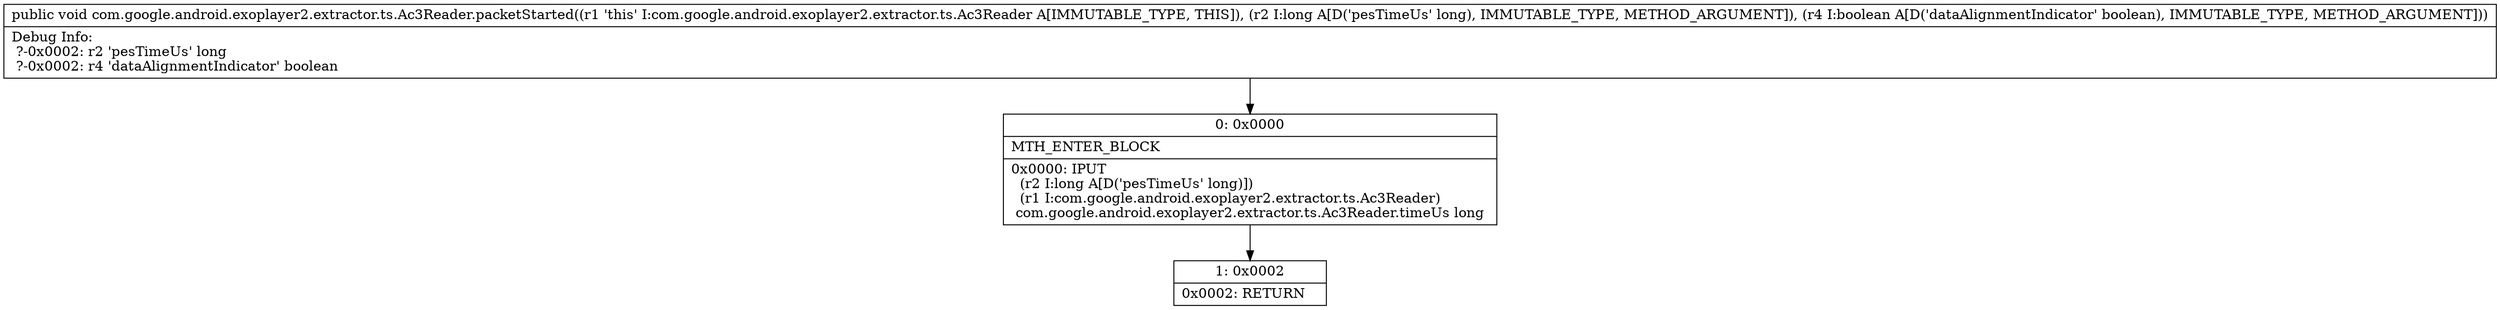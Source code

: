 digraph "CFG forcom.google.android.exoplayer2.extractor.ts.Ac3Reader.packetStarted(JZ)V" {
Node_0 [shape=record,label="{0\:\ 0x0000|MTH_ENTER_BLOCK\l|0x0000: IPUT  \l  (r2 I:long A[D('pesTimeUs' long)])\l  (r1 I:com.google.android.exoplayer2.extractor.ts.Ac3Reader)\l com.google.android.exoplayer2.extractor.ts.Ac3Reader.timeUs long \l}"];
Node_1 [shape=record,label="{1\:\ 0x0002|0x0002: RETURN   \l}"];
MethodNode[shape=record,label="{public void com.google.android.exoplayer2.extractor.ts.Ac3Reader.packetStarted((r1 'this' I:com.google.android.exoplayer2.extractor.ts.Ac3Reader A[IMMUTABLE_TYPE, THIS]), (r2 I:long A[D('pesTimeUs' long), IMMUTABLE_TYPE, METHOD_ARGUMENT]), (r4 I:boolean A[D('dataAlignmentIndicator' boolean), IMMUTABLE_TYPE, METHOD_ARGUMENT]))  | Debug Info:\l  ?\-0x0002: r2 'pesTimeUs' long\l  ?\-0x0002: r4 'dataAlignmentIndicator' boolean\l}"];
MethodNode -> Node_0;
Node_0 -> Node_1;
}

